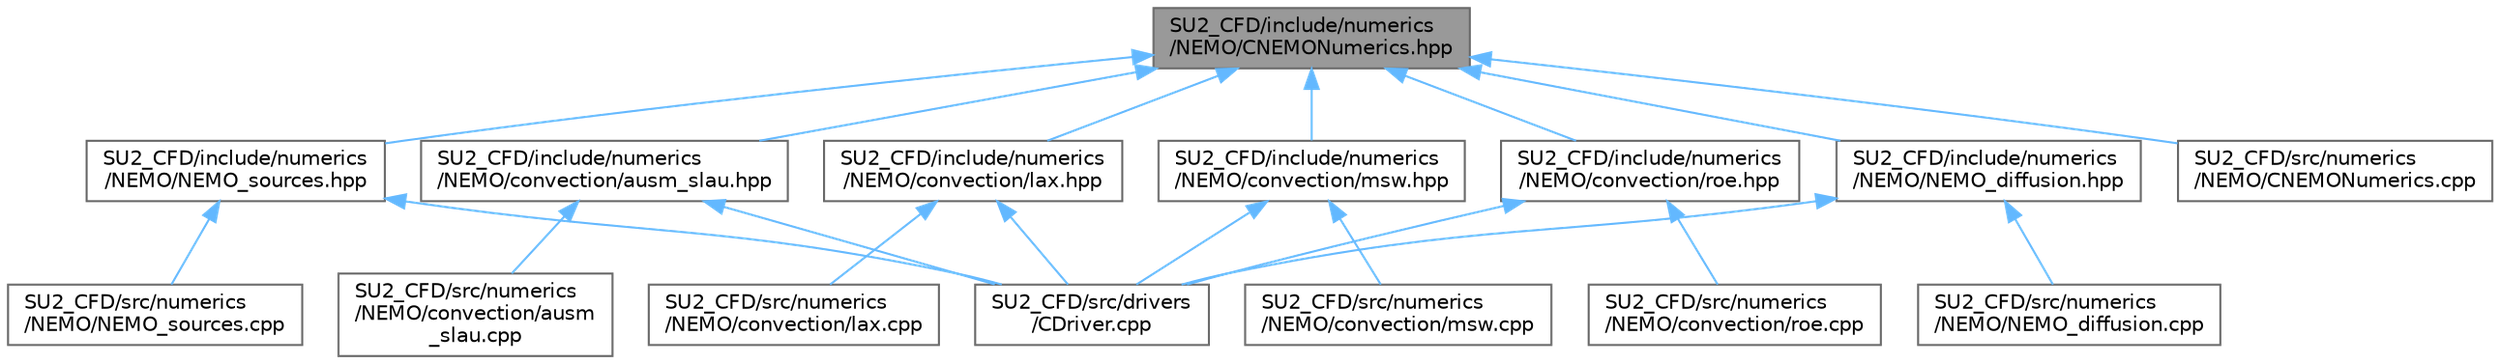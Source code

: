 digraph "SU2_CFD/include/numerics/NEMO/CNEMONumerics.hpp"
{
 // LATEX_PDF_SIZE
  bgcolor="transparent";
  edge [fontname=Helvetica,fontsize=10,labelfontname=Helvetica,labelfontsize=10];
  node [fontname=Helvetica,fontsize=10,shape=box,height=0.2,width=0.4];
  Node1 [id="Node000001",label="SU2_CFD/include/numerics\l/NEMO/CNEMONumerics.hpp",height=0.2,width=0.4,color="gray40", fillcolor="grey60", style="filled", fontcolor="black",tooltip="Base class template NEMO numerics."];
  Node1 -> Node2 [id="edge1_Node000001_Node000002",dir="back",color="steelblue1",style="solid",tooltip=" "];
  Node2 [id="Node000002",label="SU2_CFD/include/numerics\l/NEMO/NEMO_diffusion.hpp",height=0.2,width=0.4,color="grey40", fillcolor="white", style="filled",URL="$NEMO__diffusion_8hpp.html",tooltip="Declarations of numerics classes for viscous flux computation."];
  Node2 -> Node3 [id="edge2_Node000002_Node000003",dir="back",color="steelblue1",style="solid",tooltip=" "];
  Node3 [id="Node000003",label="SU2_CFD/src/drivers\l/CDriver.cpp",height=0.2,width=0.4,color="grey40", fillcolor="white", style="filled",URL="$CDriver_8cpp.html",tooltip="The main subroutines for driving single or multi-zone problems."];
  Node2 -> Node4 [id="edge3_Node000002_Node000004",dir="back",color="steelblue1",style="solid",tooltip=" "];
  Node4 [id="Node000004",label="SU2_CFD/src/numerics\l/NEMO/NEMO_diffusion.cpp",height=0.2,width=0.4,color="grey40", fillcolor="white", style="filled",URL="$NEMO__diffusion_8cpp.html",tooltip="Implementation of numerics classes for discretization of viscous fluxes in fluid flow NEMO problems."];
  Node1 -> Node5 [id="edge4_Node000001_Node000005",dir="back",color="steelblue1",style="solid",tooltip=" "];
  Node5 [id="Node000005",label="SU2_CFD/include/numerics\l/NEMO/NEMO_sources.hpp",height=0.2,width=0.4,color="grey40", fillcolor="white", style="filled",URL="$NEMO__sources_8hpp.html",tooltip="Declarations of numerics classes for source-term integration."];
  Node5 -> Node3 [id="edge5_Node000005_Node000003",dir="back",color="steelblue1",style="solid",tooltip=" "];
  Node5 -> Node6 [id="edge6_Node000005_Node000006",dir="back",color="steelblue1",style="solid",tooltip=" "];
  Node6 [id="Node000006",label="SU2_CFD/src/numerics\l/NEMO/NEMO_sources.cpp",height=0.2,width=0.4,color="grey40", fillcolor="white", style="filled",URL="$NEMO__sources_8cpp.html",tooltip="Implementation of numerics classes for integration of source terms in fluid flow NEMO problems."];
  Node1 -> Node7 [id="edge7_Node000001_Node000007",dir="back",color="steelblue1",style="solid",tooltip=" "];
  Node7 [id="Node000007",label="SU2_CFD/include/numerics\l/NEMO/convection/ausm_slau.hpp",height=0.2,width=0.4,color="grey40", fillcolor="white", style="filled",URL="$NEMO_2convection_2ausm__slau_8hpp.html",tooltip="Declaration of numerics classes for the AUSM and SLAU family of schemes in NEMO."];
  Node7 -> Node3 [id="edge8_Node000007_Node000003",dir="back",color="steelblue1",style="solid",tooltip=" "];
  Node7 -> Node8 [id="edge9_Node000007_Node000008",dir="back",color="steelblue1",style="solid",tooltip=" "];
  Node8 [id="Node000008",label="SU2_CFD/src/numerics\l/NEMO/convection/ausm\l_slau.cpp",height=0.2,width=0.4,color="grey40", fillcolor="white", style="filled",URL="$NEMO_2convection_2ausm__slau_8cpp.html",tooltip="Implementations of the AUSM-family of schemes in NEMO."];
  Node1 -> Node9 [id="edge10_Node000001_Node000009",dir="back",color="steelblue1",style="solid",tooltip=" "];
  Node9 [id="Node000009",label="SU2_CFD/include/numerics\l/NEMO/convection/lax.hpp",height=0.2,width=0.4,color="grey40", fillcolor="white", style="filled",URL="$lax_8hpp.html",tooltip="Declaration of numerics classes for Lax centered scheme."];
  Node9 -> Node3 [id="edge11_Node000009_Node000003",dir="back",color="steelblue1",style="solid",tooltip=" "];
  Node9 -> Node10 [id="edge12_Node000009_Node000010",dir="back",color="steelblue1",style="solid",tooltip=" "];
  Node10 [id="Node000010",label="SU2_CFD/src/numerics\l/NEMO/convection/lax.cpp",height=0.2,width=0.4,color="grey40", fillcolor="white", style="filled",URL="$lax_8cpp.html",tooltip="Implementations of Lax centered scheme."];
  Node1 -> Node11 [id="edge13_Node000001_Node000011",dir="back",color="steelblue1",style="solid",tooltip=" "];
  Node11 [id="Node000011",label="SU2_CFD/include/numerics\l/NEMO/convection/msw.hpp",height=0.2,width=0.4,color="grey40", fillcolor="white", style="filled",URL="$msw_8hpp.html",tooltip="Declaration of numerics classes for modified Steger-Warming scheme."];
  Node11 -> Node3 [id="edge14_Node000011_Node000003",dir="back",color="steelblue1",style="solid",tooltip=" "];
  Node11 -> Node12 [id="edge15_Node000011_Node000012",dir="back",color="steelblue1",style="solid",tooltip=" "];
  Node12 [id="Node000012",label="SU2_CFD/src/numerics\l/NEMO/convection/msw.cpp",height=0.2,width=0.4,color="grey40", fillcolor="white", style="filled",URL="$msw_8cpp.html",tooltip="Implementations of the modified Steger-Warming scheme."];
  Node1 -> Node13 [id="edge16_Node000001_Node000013",dir="back",color="steelblue1",style="solid",tooltip=" "];
  Node13 [id="Node000013",label="SU2_CFD/include/numerics\l/NEMO/convection/roe.hpp",height=0.2,width=0.4,color="grey40", fillcolor="white", style="filled",URL="$NEMO_2convection_2roe_8hpp.html",tooltip="Declarations of numerics classes for Roe-type schemes in NEMO."];
  Node13 -> Node3 [id="edge17_Node000013_Node000003",dir="back",color="steelblue1",style="solid",tooltip=" "];
  Node13 -> Node14 [id="edge18_Node000013_Node000014",dir="back",color="steelblue1",style="solid",tooltip=" "];
  Node14 [id="Node000014",label="SU2_CFD/src/numerics\l/NEMO/convection/roe.cpp",height=0.2,width=0.4,color="grey40", fillcolor="white", style="filled",URL="$NEMO_2convection_2roe_8cpp.html",tooltip="Implementations of Roe-type schemes in NEMO."];
  Node1 -> Node15 [id="edge19_Node000001_Node000015",dir="back",color="steelblue1",style="solid",tooltip=" "];
  Node15 [id="Node000015",label="SU2_CFD/src/numerics\l/NEMO/CNEMONumerics.cpp",height=0.2,width=0.4,color="grey40", fillcolor="white", style="filled",URL="$CNEMONumerics_8cpp.html",tooltip="Implementation of the base for NEMO numerics classes. Contains methods for common tasks,..."];
}

